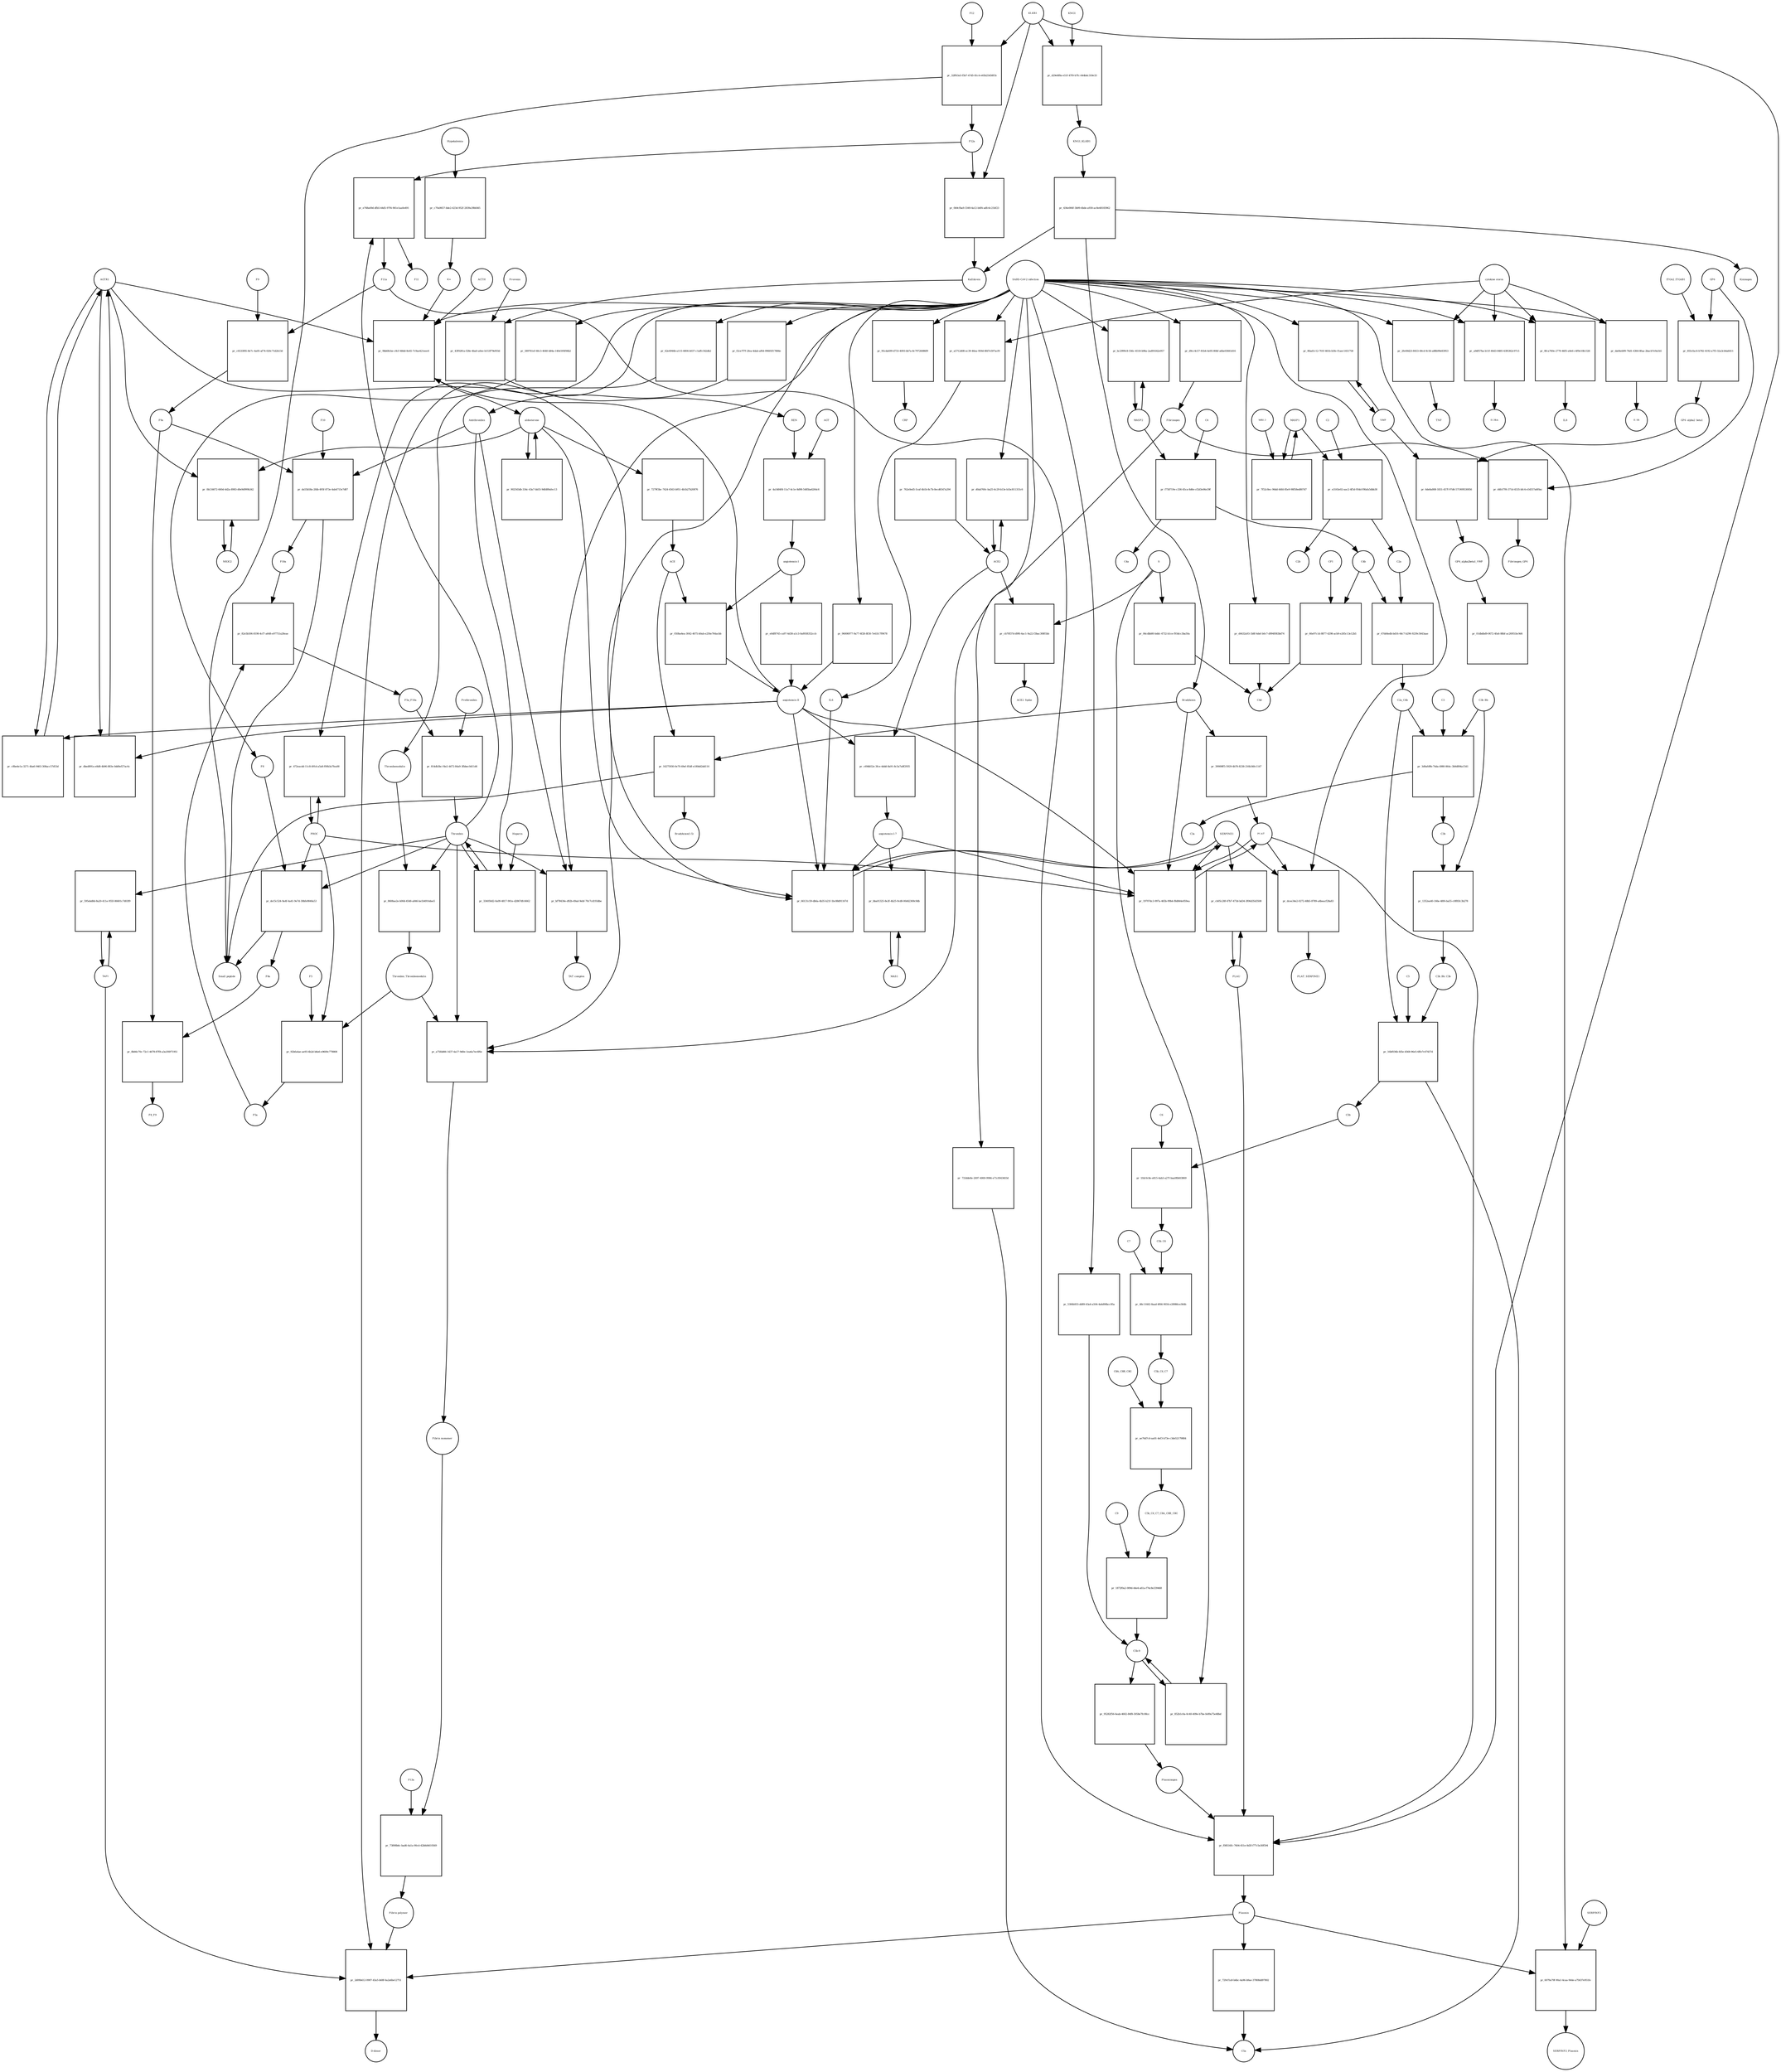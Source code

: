 strict digraph  {
F8 [annotation="urn_miriam_hgnc_3546|urn_miriam_taxonomy_9606", bipartite=0, cls=macromolecule, fontsize=4, label=F8, shape=circle];
"pr_de15c524-9a4f-4a41-9e7d-30bfe9840a53" [annotation="", bipartite=1, cls=process, fontsize=4, label="pr_de15c524-9a4f-4a41-9e7d-30bfe9840a53", shape=square];
"Small peptide" [annotation=urn_miriam_mesh_D010446, bipartite=0, cls=macromolecule, fontsize=4, label="Small peptide", shape=circle];
F8a [annotation="urn_miriam_hgnc.symbol_F8|urn_miriam_mesh_D015944|urn_miriam_taxonomy_9606", bipartite=0, cls=macromolecule, fontsize=4, label=F8a, shape=circle];
Thrombin [annotation="urn_miriam_hgnc_3535|urn_miriam_taxonomy_9606", bipartite=0, cls=macromolecule, fontsize=4, label=Thrombin, shape=circle];
PROC [annotation="urn_miriam_hgnc_9451|urn_miriam_taxonomy_9606", bipartite=0, cls=macromolecule, fontsize=4, label=PROC, shape=circle];
AGTR1 [annotation=urn_miriam_hgnc_336, bipartite=0, cls=macromolecule, fontsize=4, label=AGTR1, shape=circle];
"pr_c8be4e1a-3271-4ba6-9463-308acc57d53d" [annotation="", bipartite=1, cls=process, fontsize=4, label="pr_c8be4e1a-3271-4ba6-9463-308acc57d53d", shape=square];
"angiotensin II" [annotation="urn_miriam_obo.chebi_CHEBI%3A2718|urn_miriam_taxonomy_9606", bipartite=0, cls="simple chemical", fontsize=4, label="angiotensin II", shape=circle];
NR3C2 [annotation="", bipartite=0, cls=macromolecule, fontsize=4, label=NR3C2, shape=circle];
"pr_0b134672-660d-4d2a-8983-d0e9d999b342" [annotation="", bipartite=1, cls=process, fontsize=4, label="pr_0b134672-660d-4d2a-8983-d0e9d999b342", shape=square];
aldosterone [annotation="urn_miriam_obo.chebi_CHEBI%3A27584", bipartite=0, cls="simple chemical", fontsize=4, label=aldosterone, shape=circle];
"pr_902545db-334c-43a7-bb55-9dfd89afec13" [annotation="", bipartite=1, cls=process, fontsize=4, label="pr_902545db-334c-43a7-bb55-9dfd89afec13", shape=square];
SERPINE1 [annotation="", bipartite=0, cls=macromolecule, fontsize=4, label=SERPINE1, shape=circle];
"pr_66131c59-db6a-4b35-b21f-1bc88d91167d" [annotation="", bipartite=1, cls=process, fontsize=4, label="pr_66131c59-db6a-4b35-b21f-1bc88d91167d", shape=square];
"angiotensin I-7" [annotation="urn_miriam_obo.chebi_CHEBI%3A55438|urn_miriam_taxonomy_9606", bipartite=0, cls="simple chemical", fontsize=4, label="angiotensin I-7", shape=circle];
IL6 [annotation="urn_miriam_hgnc_6018|urn_miriam_taxonomy_9606", bipartite=0, cls=macromolecule, fontsize=4, label=IL6, shape=circle];
"pr_9bb68cbe-c8cf-48dd-8e45-7c9ae421eee4" [annotation="", bipartite=1, cls=process, fontsize=4, label="pr_9bb68cbe-c8cf-48dd-8e45-7c9ae421eee4", shape=square];
"SARS-CoV-2 infection" [annotation="urn_miriam_taxonomy_2697049|urn_miriam_mesh_D012327", bipartite=0, cls=phenotype, fontsize=4, label="SARS-CoV-2 infection", shape=circle];
"K+" [annotation="urn_miriam_obo.chebi_CHEBI%3A29103", bipartite=0, cls="simple chemical", fontsize=4, label="K+", shape=circle];
ACTH [annotation=urn_miriam_hgnc_9201, bipartite=0, cls="simple chemical", fontsize=4, label=ACTH, shape=circle];
"pr_96006977-9a77-4f28-8f30-7e41fc7f9678" [annotation="", bipartite=1, cls=process, fontsize=4, label="pr_96006977-9a77-4f28-8f30-7e41fc7f9678", shape=square];
Bradykinin [annotation="urn_miriam_obo.chebi_CHEBI%3A3165|urn_miriam_taxonomy_9606", bipartite=0, cls=macromolecule, fontsize=4, label=Bradykinin, shape=circle];
"pr_16275930-0e70-49ef-85df-e180dd2dd116" [annotation="", bipartite=1, cls=process, fontsize=4, label="pr_16275930-0e70-49ef-85df-e180dd2dd116", shape=square];
"Bradykinin(1-5)" [annotation="urn_miriam_mesh_C079000|urn_miriam_taxonomy_9606", bipartite=0, cls=macromolecule, fontsize=4, label="Bradykinin(1-5)", shape=circle];
ACE [annotation="urn_miriam_hgnc_2707|urn_miriam_taxonomy_9606", bipartite=0, cls=macromolecule, fontsize=4, label=ACE, shape=circle];
"pr_39909ff5-5929-4b78-8238-216b340c1147" [annotation="", bipartite=1, cls=process, fontsize=4, label="pr_39909ff5-5929-4b78-8238-216b340c1147", shape=square];
PLAT [annotation="urn_miriam_hgnc_9051|urn_miriam_taxonomy_9606", bipartite=0, cls=macromolecule, fontsize=4, label=PLAT, shape=circle];
"pr_dbed891a-e8d8-4b96-883e-0dd0ef27ac6c" [annotation="", bipartite=1, cls=process, fontsize=4, label="pr_dbed891a-e8d8-4b96-883e-0dd0ef27ac6c", shape=square];
MAS1 [annotation="", bipartite=0, cls=macromolecule, fontsize=4, label=MAS1, shape=circle];
"pr_bba01325-8e3f-4b25-9cd8-00d42369c9db" [annotation="", bipartite=1, cls=process, fontsize=4, label="pr_bba01325-8e3f-4b25-9cd8-00d42369c9db", shape=square];
Fibrinogen [annotation="urn_miriam_pubmed_19296670|urn_miriam_obo.go_GO%3A0005577|urn_miriam_hgnc_3661|urn_miriam_hgnc_3662|urn_miriam_hgnc_3694|urn_miriam_taxonomy_9606", bipartite=0, cls=complex, fontsize=4, label=Fibrinogen, shape=circle];
"pr_d4fcf7f6-371d-4535-bfc4-e54557a6f0ac" [annotation="", bipartite=1, cls=process, fontsize=4, label="pr_d4fcf7f6-371d-4535-bfc4-e54557a6f0ac", shape=square];
GP6 [annotation="urn_miriam_hgnc_HGNC%3A14388|urn_miriam_taxonomy_9606", bipartite=0, cls=macromolecule, fontsize=4, label=GP6, shape=circle];
Fibrinogen_GP6 [annotation="urn_miriam_pubmed_19296670|urn_miriam_obo.go_GO%3A0005577|urn_miriam_hgnc_HGNC%3A14388|urn_miriam_taxonomy_9606", bipartite=0, cls=complex, fontsize=4, label=Fibrinogen_GP6, shape=circle];
GP6_alpha2_beta1 [annotation="urn_miriam_pubmed_25051961|urn_miriam_taxonomy_10090|urn_miriam_hgnc_14338|urn_miriam_hgnc_6137|urn_miriam_hgnc_6153", bipartite=0, cls=complex, fontsize=4, label=GP6_alpha2_beta1, shape=circle];
"pr_6de8a808-1831-457f-97d6-571909530056" [annotation="", bipartite=1, cls=process, fontsize=4, label="pr_6de8a808-1831-457f-97d6-571909530056", shape=square];
VWF [annotation="urn_miriam_hgnc_12726|urn_miriam_taxonomy_9606", bipartite=0, cls=macromolecule, fontsize=4, label=VWF, shape=circle];
GP6_alpha2beta1_VWF [annotation="urn_miriam_pubmed_25051961|urn_miriam_taxonomy_10090|urn_miriam_hgnc_14338|urn_miriam_hgnc_6137|urn_miriam_hgnc_6153|urn_miriam_hgnc_12726", bipartite=0, cls=complex, fontsize=4, label=GP6_alpha2beta1_VWF, shape=circle];
"pr_855cfac6-b782-4192-a7f3-32a3cb4a6411" [annotation="", bipartite=1, cls=process, fontsize=4, label="pr_855cfac6-b782-4192-a7f3-32a3cb4a6411", shape=square];
ITGA2_ITGAB1 [annotation="urn_miriam_intact_EBI-16428357|urn_miriam_hgnc_6137|urn_miriam_hgnc_6153|urn_miriam_taxonomy_9606", bipartite=0, cls=complex, fontsize=4, label=ITGA2_ITGAB1, shape=circle];
"pr_01dbdbd9-0672-4fa6-88bf-ac26951bc9d4" [annotation="", bipartite=1, cls="omitted process", fontsize=4, label="pr_01dbdbd9-0672-4fa6-88bf-ac26951bc9d4", shape=square];
"Fibrin polymer" [annotation="urn_miriam_mesh_C465961|urn_miriam_taxonomy_9606", bipartite=0, cls=macromolecule, fontsize=4, label="Fibrin polymer", shape=circle];
"pr_2d09b412-0907-43a5-b68f-6a2a6be12751" [annotation="", bipartite=1, cls=process, fontsize=4, label="pr_2d09b412-0907-43a5-b68f-6a2a6be12751", shape=square];
"D-dimer" [annotation="urn_miriam_pubmed_19008457|urn_miriam_mesh_C036309|urn_miriam_taxonomy_9606", bipartite=0, cls=macromolecule, fontsize=4, label="D-dimer", shape=circle];
Plasmin [annotation="urn_miriam_hgnc.symbol_PLG|urn_miriam_mesh_D005341|urn_miriam_brenda_3.4.21.7|urn_miriam_taxonomy_9606", bipartite=0, cls=macromolecule, fontsize=4, label=Plasmin, shape=circle];
TAFI [annotation="urn_miriam_hgnc_1546|urn_miriam_taxonomy_9606", bipartite=0, cls=macromolecule, fontsize=4, label=TAFI, shape=circle];
"Fibrin monomer" [annotation="urn_miriam_mesh_C011468|urn_miriam_taxonomy_9606", bipartite=0, cls=macromolecule, fontsize=4, label="Fibrin monomer", shape=circle];
"pr_73898b6c-bad6-4a1a-90cd-42b8d4410569" [annotation="", bipartite=1, cls=process, fontsize=4, label="pr_73898b6c-bad6-4a1a-90cd-42b8d4410569", shape=square];
F13a [annotation="urn_miriam_hgnc.symbol_F13|urn_miriam_mesh_D026122|urn_miriam_brenda_2.3.2.13|urn_miriam_taxonomy_9606", bipartite=0, cls=macromolecule, fontsize=4, label=F13a, shape=circle];
"pr_2fe49d23-8453-49cd-9c56-a88b99e83953" [annotation="", bipartite=1, cls=process, fontsize=4, label="pr_2fe49d23-8453-49cd-9c56-a88b99e83953", shape=square];
TNF [annotation="urn_miriam_hgnc_11892|urn_miriam_taxonomy_9606", bipartite=0, cls=macromolecule, fontsize=4, label=TNF, shape=circle];
"cytokine storm" [annotation="urn_miriam_pubmed_2504360|urn_miriam_taxonomy_9606", bipartite=0, cls=phenotype, fontsize=4, label="cytokine storm", shape=circle];
"pr_729cf1a9-b4bc-4a96-b9ae-37808dd97802" [annotation="", bipartite=1, cls=process, fontsize=4, label="pr_729cf1a9-b4bc-4a96-b9ae-37808dd97802", shape=square];
C5a [annotation="urn_miriam_hgnc.symbol_C5|urn_miriam_mesh_D015936|urn_miriam_taxonomy_9606", bipartite=0, cls=macromolecule, fontsize=4, label=C5a, shape=circle];
"pr_95282f56-6eab-4602-84f8-3058e7fc08cc" [annotation="", bipartite=1, cls=process, fontsize=4, label="pr_95282f56-6eab-4602-84f8-3058e7fc08cc", shape=square];
Plasminogen [annotation="urn_miriam_hgnc_9071|urn_miriam_taxonomy_9606", bipartite=0, cls=macromolecule, fontsize=4, label=Plasminogen, shape=circle];
"C5b-9" [annotation="urn_miriam_obo.go_GO%3A0005579|urn_miriam_mesh_D015938|urn_miriam_mesh_D050776|urn_miriam_hgnc_1339|urn_miriam_hgnc_1346|urn_miriam_hgnc_1352|urn_miriam_hgnc_1353|urn_miriam_hgnc_1354|urn_miriam_hgnc_1358|urn_miriam_taxonomy_9606", bipartite=0, cls=complex, fontsize=4, label="C5b-9", shape=circle];
C2 [annotation="urn_miriam_hgnc_1248|urn_miriam_taxonomy_9606", bipartite=0, cls=macromolecule, fontsize=4, label=C2, shape=circle];
"pr_e3165e02-aac2-4f5d-954d-f9fafa5dbb38" [annotation="", bipartite=1, cls=process, fontsize=4, label="pr_e3165e02-aac2-4f5d-954d-f9fafa5dbb38", shape=square];
C2a [annotation="urn_miriam_hgnc.symbol_C2|urn_miriam_mesh_D050678|urn_miriam_taxonomy_9606", bipartite=0, cls=macromolecule, fontsize=4, label=C2a, shape=circle];
C2b [annotation="urn_miriam_hgnc.symbol_C2|urn_miriam_mesh_D050679|urn_miriam_taxonomy_9606", bipartite=0, cls=macromolecule, fontsize=4, label=C2b, shape=circle];
MASP1 [annotation="urn_miriam_hgnc_6901|urn_miriam_taxonomy_9606", bipartite=0, cls=macromolecule, fontsize=4, label=MASP1, shape=circle];
"pr_a9df57ba-b11f-40d3-8485-43f4362c97c5" [annotation="", bipartite=1, cls=process, fontsize=4, label="pr_a9df57ba-b11f-40d3-8485-43f4362c97c5", shape=square];
IL2RA [annotation="urn_miriam_hgnc_6008|urn_miriam_taxonomy_9606", bipartite=0, cls=macromolecule, fontsize=4, label=IL2RA, shape=circle];
"pr_8fca760e-2770-46f5-a9e6-c4f9e10b1326" [annotation="", bipartite=1, cls=process, fontsize=4, label="pr_8fca760e-2770-46f5-a9e6-c4f9e10b1326", shape=square];
IL8 [annotation="urn_miriam_hgnc_6025|urn_miriam_taxonomy_9606", bipartite=0, cls=macromolecule, fontsize=4, label=IL8, shape=circle];
"pr_733dde8e-2697-4069-9984-e71cf643403d" [annotation="", bipartite=1, cls=process, fontsize=4, label="pr_733dde8e-2697-4069-9984-e71cf643403d", shape=square];
"pr_a5712d08-ec39-46ea-959d-8fd7e597acf0" [annotation="", bipartite=1, cls=process, fontsize=4, label="pr_a5712d08-ec39-46ea-959d-8fd7e597acf0", shape=square];
"pr_da64eb99-76d1-4364-8faa-2bacb7e9a1b5" [annotation="", bipartite=1, cls=process, fontsize=4, label="pr_da64eb99-76d1-4364-8faa-2bacb7e9a1b5", shape=square];
IL1B [annotation="urn_miriam_hgnc_5992|urn_miriam_taxonomy_9606", bipartite=0, cls=macromolecule, fontsize=4, label=IL1B, shape=circle];
Prorenin [annotation="urn_miriam_hgnc_9958|urn_miriam_taxonomy_9606", bipartite=0, cls=macromolecule, fontsize=4, label=Prorenin, shape=circle];
"pr_43f9281a-f28e-4ba0-a0ee-b153f79ef03d" [annotation="", bipartite=1, cls=process, fontsize=4, label="pr_43f9281a-f28e-4ba0-a0ee-b153f79ef03d", shape=square];
REN [annotation="urn_miriam_hgnc.symbol_REN|urn_miriam_taxonomy_9606", bipartite=0, cls=macromolecule, fontsize=4, label=REN, shape=circle];
Kallikrein [annotation="urn_miriam_hgnc.symbol_KLKB1|urn_miriam_mesh_D020842|urn_miriam_brenda_3.4.21.34|urn_miriam_taxonomy_9606", bipartite=0, cls=macromolecule, fontsize=4, label=Kallikrein, shape=circle];
KLKB1 [annotation="urn_miriam_hgnc_6371|urn_miriam_taxonomy_9606", bipartite=0, cls=macromolecule, fontsize=4, label=KLKB1, shape=circle];
"pr_0b9cfba9-3349-4a12-b4f4-adfc6c21bf23" [annotation="", bipartite=1, cls=process, fontsize=4, label="pr_0b9cfba9-3349-4a12-b4f4-adfc6c21bf23", shape=square];
F12a [annotation="urn_miriam_hgnc.symbol_F12|urn_miriam_mesh_D015956|urn_miriam_brenda_3.4.21.38|urn_miriam_taxonomy_9606", bipartite=0, cls=macromolecule, fontsize=4, label=F12a, shape=circle];
"pr_62e4944b-a115-4004-b037-c1affc542db2" [annotation="", bipartite=1, cls=process, fontsize=4, label="pr_62e4944b-a115-4004-b037-c1affc542db2", shape=square];
Thrombomodulin [annotation="urn_miriam_hgnc_11784|urn_miriam_taxonomy_9606", bipartite=0, cls=macromolecule, fontsize=4, label=Thrombomodulin, shape=circle];
"pr_6079a79f-90a1-4caa-944e-a75637e951fe" [annotation="", bipartite=1, cls=process, fontsize=4, label="pr_6079a79f-90a1-4caa-944e-a75637e951fe", shape=square];
SERPINF2 [annotation="urn_miriam_hgnc_9075|urn_miriam_taxonomy_9606", bipartite=0, cls=macromolecule, fontsize=4, label=SERPINF2, shape=circle];
SERPINF2_Plasmin [annotation="urn_miriam_pubmed_2437112|urn_miriam_biogrid_314240|urn_miriam_hgnc_9075|urn_miriam_mesh_D005341|urn_miriam_taxonomy_9606", bipartite=0, cls=complex, fontsize=4, label=SERPINF2_Plasmin, shape=circle];
"pr_d4432a93-1b8f-4def-b0c7-d994f083bd74" [annotation="", bipartite=1, cls=process, fontsize=4, label="pr_d4432a93-1b8f-4def-b0c7-d994f083bd74", shape=square];
C4d [annotation="urn_miriam_hgnc.symbol_C4b|urn_miriam_mesh_C032261|urn_miriam_taxonomy_9606", bipartite=0, cls=macromolecule, fontsize=4, label=C4d, shape=circle];
"pr_5306b933-dd89-43a4-a504-4a6d90bcc95a" [annotation="", bipartite=1, cls=process, fontsize=4, label="pr_5306b933-dd89-43a4-a504-4a6d90bcc95a", shape=square];
"pr_472eacdd-11c8-491d-a5a8-f00b3a7fea00" [annotation="", bipartite=1, cls=process, fontsize=4, label="pr_472eacdd-11c8-491d-a5a8-f00b3a7fea00", shape=square];
"pr_86ad1c12-701f-461b-b5fe-f1aec1451758" [annotation="", bipartite=1, cls=process, fontsize=4, label="pr_86ad1c12-701f-461b-b5fe-f1aec1451758", shape=square];
"pr_95cda699-d733-4093-bb7a-8c79726086f9" [annotation="", bipartite=1, cls=process, fontsize=4, label="pr_95cda699-d733-4093-bb7a-8c79726086f9", shape=square];
CRP [annotation="urn_miriam_hgnc_2367|urn_miriam_taxonomy_9606", bipartite=0, cls=macromolecule, fontsize=4, label=CRP, shape=circle];
"pr_852b1c0a-0c40-409e-b7be-fe89a75e48bd" [annotation="", bipartite=1, cls=process, fontsize=4, label="pr_852b1c0a-0c40-409e-b7be-fe89a75e48bd", shape=square];
S [annotation="urn_miriam_uniprot_P0DTC2|urn_miriam_uniprot_P59594|urn_miriam_taxonomy_2697049", bipartite=0, cls=macromolecule, fontsize=4, label=S, shape=circle];
"pr_84cdbb80-bddc-4732-b1ce-f93dcc3ba50a" [annotation="", bipartite=1, cls=process, fontsize=4, label="pr_84cdbb80-bddc-4732-b1ce-f93dcc3ba50a", shape=square];
"pr_c69db52e-3fce-4ddd-8a91-8c5a7a8f2935" [annotation="", bipartite=1, cls=process, fontsize=4, label="pr_c69db52e-3fce-4ddd-8a91-8c5a7a8f2935", shape=square];
ACE2 [annotation="urn_miriam_hgnc_13557|urn_miriam_taxonomy_9606", bipartite=0, cls=macromolecule, fontsize=4, label=ACE2, shape=circle];
"pr_762e0ed5-5caf-4b1b-8c7b-8ecd6547a294" [annotation="", bipartite=1, cls=process, fontsize=4, label="pr_762e0ed5-5caf-4b1b-8c7b-8ecd6547a294", shape=square];
"pr_cb70f37d-d9f6-4ac1-9a22-f3bac308f1bb" [annotation="", bipartite=1, cls=process, fontsize=4, label="pr_cb70f37d-d9f6-4ac1-9a22-f3bac308f1bb", shape=square];
ACE2_Spike [annotation="urn_miriam_pdb_6CS2|urn_miriam_hgnc_13557|urn_miriam_uniprot_P0DTC2|urn_miriam_taxonomy_9606|urn_miriam_taxonomy_2697049", bipartite=0, cls=complex, fontsize=4, label=ACE2_Spike, shape=circle];
"pr_d0ab760c-ba25-4c29-b13e-b1bc811315c6" [annotation="", bipartite=1, cls=process, fontsize=4, label="pr_d0ab760c-ba25-4c29-b13e-b1bc811315c6", shape=square];
"pr_f2ce7f7f-2fea-4dab-af64-99605f17884e" [annotation="", bipartite=1, cls=process, fontsize=4, label="pr_f2ce7f7f-2fea-4dab-af64-99605f17884e", shape=square];
Antithrombin [annotation="urn_miriam_hgnc_775|urn_miriam_taxonomy_9606", bipartite=0, cls=macromolecule, fontsize=4, label=Antithrombin, shape=circle];
"pr_589761ef-60c3-4640-b84a-140e595f06b2" [annotation="", bipartite=1, cls=process, fontsize=4, label="pr_589761ef-60c3-4640-b84a-140e595f06b2", shape=square];
C4b [annotation="urn_miriam_hgnc_1324|urn_miriam_taxonomy_9606", bipartite=0, cls=macromolecule, fontsize=4, label=C4b, shape=circle];
"pr_66e97c1d-8877-4298-acb9-e265c13e12b5" [annotation="", bipartite=1, cls=process, fontsize=4, label="pr_66e97c1d-8877-4298-acb9-e265c13e12b5", shape=square];
CFI [annotation="urn_miriam_hgnc_2771|urn_miriam_taxonomy_9606", bipartite=0, cls=macromolecule, fontsize=4, label=CFI, shape=circle];
C3b [annotation="urn_miriam_hgnc.symbol_C3|urn_miriam_mesh_D003179|urn_miriam_taxonomy_9606", bipartite=0, cls=macromolecule, fontsize=4, label=C3b, shape=circle];
"pr_1352ea40-166e-48f4-ba55-c0f85fc3b278" [annotation="", bipartite=1, cls=process, fontsize=4, label="pr_1352ea40-166e-48f4-ba55-c0f85fc3b278", shape=square];
C3b_Bb [annotation="urn_miriam_pubmed_12440962|urn_miriam_brenda_3.4.21.47|urn_miriam_mesh_D051561|urn_miriam_mesh_D003179|urn_miriam_hgnc_1037|urn_miriam_taxonomy_9606", bipartite=0, cls=complex, fontsize=4, label=C3b_Bb, shape=circle];
C3b_Bb_C3b [annotation="urn_miriam_pubmed_12440962|urn_miriam_brenda_34.4.21.47|urn_miriam_mesh_D051566|urn_miriam_mesh_D003179|urn_miriam_hgnc_1037|urn_miriam_taxonomy_9606", bipartite=0, cls=complex, fontsize=4, label=C3b_Bb_C3b, shape=circle];
"pr_67dd4edb-bd16-44c7-b296-9239c5643aae" [annotation="", bipartite=1, cls=process, fontsize=4, label="pr_67dd4edb-bd16-44c7-b296-9239c5643aae", shape=square];
C2a_C4b [annotation="urn_miriam_mesh_D051574|urn_miriam_brenda_3.4.21.43|urn_miriam_mesh_D050678|urn_miriam_hgnc_1324|urn_miriam_taxonomy_9606", bipartite=0, cls=complex, fontsize=4, label=C2a_C4b, shape=circle];
C4 [annotation="urn_miriam_mesh_D00318|urn_miriam_taxonomy_9606", bipartite=0, cls=macromolecule, fontsize=4, label=C4, shape=circle];
"pr_f758719e-c336-45ca-8d6e-cf2d3e06e39f" [annotation="", bipartite=1, cls=process, fontsize=4, label="pr_f758719e-c336-45ca-8d6e-cf2d3e06e39f", shape=square];
C4a [annotation="urn_miriam_hgnc_1323|urn_miriam_taxonomy_9606", bipartite=0, cls=macromolecule, fontsize=4, label=C4a, shape=circle];
MASP2 [annotation="urn_miriam_hgnc_6902|urn_miriam_taxonomy_9606", bipartite=0, cls=macromolecule, fontsize=4, label=MASP2, shape=circle];
"pr_7f52c8ec-96dd-44fd-85e9-98f58ed807d7" [annotation="", bipartite=1, cls=process, fontsize=4, label="pr_7f52c8ec-96dd-44fd-85e9-98f58ed807d7", shape=square];
MBL2 [annotation="urn_miriam_hgnc_6902|urn_miriam_taxonomy_9606", bipartite=0, cls=macromolecule, fontsize=4, label=MBL2, shape=circle];
"pr_bc2999c8-556c-4518-b96a-2ad91642e957" [annotation="", bipartite=1, cls=process, fontsize=4, label="pr_bc2999c8-556c-4518-b96a-2ad91642e957", shape=square];
PLAU [annotation="urn_miriam_hgnc_9052|urn_miriam_taxonomy_9606", bipartite=0, cls=macromolecule, fontsize=4, label=PLAU, shape=circle];
"pr_cb05c28f-47b7-473d-bd34-3f06d35d3508" [annotation="", bipartite=1, cls=process, fontsize=4, label="pr_cb05c28f-47b7-473d-bd34-3f06d35d3508", shape=square];
C5b_C6_C7_C8A_C8B_C8G [annotation="urn_miriam_pubmed_28630159|urn_miriam_mesh_C042295|urn_miriam_mesh_D050776|urn_miriam_hgnc_1339|urn_miriam_hgnc_1352|urn_miriam_hgnc_1353|urn_miriam_hgnc_1354|urn_miriam_taxonomy_9606", bipartite=0, cls=complex, fontsize=4, label=C5b_C6_C7_C8A_C8B_C8G, shape=circle];
"pr_1872f0a2-009d-44e4-a61a-f74c8e339468" [annotation="", bipartite=1, cls=process, fontsize=4, label="pr_1872f0a2-009d-44e4-a61a-f74c8e339468", shape=square];
C9 [annotation="urn_miriam_hgnc_1358|urn_miriam_taxonomy_9606", bipartite=0, cls=macromolecule, fontsize=4, label=C9, shape=circle];
C5b_C6_C7 [annotation="urn_miriam_pubmed_28630159|urn_miriam_mesh_C037453|urn_miriam_mesh_D050776|urn_miriam_hgnc_1339|urn_miriam_hgnc_1346|urn_miriam_taxonomy_9606", bipartite=0, cls=complex, fontsize=4, label=C5b_C6_C7, shape=circle];
"pr_ae76d7c4-aa01-4ef3-b73e-c3de52179884" [annotation="", bipartite=1, cls=process, fontsize=4, label="pr_ae76d7c4-aa01-4ef3-b73e-c3de52179884", shape=square];
C8A_C8B_C8G [annotation="urn_miriam_mesh_D003185|urn_miriam_hgnc_1353|urn_miriam_hgnc_1352|urn_miriam_hgnc_1354|urn_miriam_taxonomy_9606", bipartite=0, cls=complex, fontsize=4, label=C8A_C8B_C8G, shape=circle];
C5b_C6 [annotation="urn_miriam_mesh_C050974|urn_miriam_mesh_D050776|urn_miriam_hgnc_1339|urn_miriam_taxonomy_9606", bipartite=0, cls=complex, fontsize=4, label=C5b_C6, shape=circle];
"pr_48c11662-8aad-4f66-9034-e28986ce364b" [annotation="", bipartite=1, cls=process, fontsize=4, label="pr_48c11662-8aad-4f66-9034-e28986ce364b", shape=square];
C7 [annotation="urn_miriam_hgnc_HGNC%3A1346|urn_miriam_taxonomy_9606", bipartite=0, cls=macromolecule, fontsize=4, label=C7, shape=circle];
C5b [annotation="urn_miriam_hgnc.symbol_C5|urn_miriam_mesh_D050776|urn_miriam_taxonomy_9606", bipartite=0, cls=macromolecule, fontsize=4, label=C5b, shape=circle];
"pr_1fdc0c8e-e815-4ab3-a27f-baa0fb603869" [annotation="", bipartite=1, cls=process, fontsize=4, label="pr_1fdc0c8e-e815-4ab3-a27f-baa0fb603869", shape=square];
C6 [annotation="urn_miriam_hgnc_1339|urn_miriam_taxonomy_9606", bipartite=0, cls=macromolecule, fontsize=4, label=C6, shape=circle];
C5 [annotation="urn_miriam_hgnc_1331|urn_miriam_taxonomy_9606", bipartite=0, cls=macromolecule, fontsize=4, label=C5, shape=circle];
"pr_16bf036b-fd5e-4568-96e5-6ffe7c67457d" [annotation="", bipartite=1, cls=process, fontsize=4, label="pr_16bf036b-fd5e-4568-96e5-6ffe7c67457d", shape=square];
C3 [annotation="urn_miriam_hgnc_1318|urn_miriam_taxonomy_9606", bipartite=0, cls=macromolecule, fontsize=4, label=C3, shape=circle];
"pr_3d0afd9b-74da-4980-864c-3b9d894a1541" [annotation="", bipartite=1, cls=process, fontsize=4, label="pr_3d0afd9b-74da-4980-864c-3b9d894a1541", shape=square];
C3a [annotation="urn_miriam_hgnc.symbol_C3|urn_miriam_mesh_D015926|urn_miriam_taxonomy_9606", bipartite=0, cls=macromolecule, fontsize=4, label=C3a, shape=circle];
"pr_8608ae2e-b00d-4548-a846-be1b4914dee5" [annotation="", bipartite=1, cls=process, fontsize=4, label="pr_8608ae2e-b00d-4548-a846-be1b4914dee5", shape=square];
Thrombin_Thrombomodulin [annotation="urn_miriam_pubmed_6282863|urn_miriam_taxonomy_9986|urn_miriam_biogrid_283352|urn_miriam_mesh_D013917|urn_miriam_hgnc_11784", bipartite=0, cls=complex, fontsize=4, label=Thrombin_Thrombomodulin, shape=circle];
"pr_a75fdd66-1437-4a17-9d0e-1ea6a7ec6f6e" [annotation="", bipartite=1, cls=process, fontsize=4, label="pr_a75fdd66-1437-4a17-9d0e-1ea6a7ec6f6e", shape=square];
KNG1_KLKB1 [annotation="urn_miriam_pubmed_17598838|urn_miriam_intact_EBI-10087151|urn_miriam_hgnc_6371|urn_miriam_hgnc_6383|urn_miriam_taxonomy_9606", bipartite=0, cls=complex, fontsize=4, label=KNG1_KLKB1, shape=circle];
"pr_436e006f-3b99-4bde-a930-ac8e48183962" [annotation="", bipartite=1, cls=process, fontsize=4, label="pr_436e006f-3b99-4bde-a930-ac8e48183962", shape=square];
Kininogen [annotation="urn_miriam_hgnc.symbol_KNG1|urn_miriam_mesh_D019679|urn_miriam_taxonomy_9606", bipartite=0, cls=macromolecule, fontsize=4, label=Kininogen, shape=circle];
"pr_d9cc4c57-81b4-4e95-80bf-a6be03661d16" [annotation="", bipartite=1, cls=process, fontsize=4, label="pr_d9cc4c57-81b4-4e95-80bf-a6be03661d16", shape=square];
"angiotensin I" [annotation="urn_miriam_obo.chebi_CHEBI%3A2718|urn_miriam_taxonomy_9606", bipartite=0, cls="simple chemical", fontsize=4, label="angiotensin I", shape=circle];
"pr_e0df8745-ca97-4d38-a1c3-0a8938352ccb" [annotation="", bipartite=1, cls=process, fontsize=4, label="pr_e0df8745-ca97-4d38-a1c3-0a8938352ccb", shape=square];
"pr_dcee34e2-0272-48b5-8789-a4beacf28a83" [annotation="", bipartite=1, cls=process, fontsize=4, label="pr_dcee34e2-0272-48b5-8789-a4beacf28a83", shape=square];
PLAT_SERPINE1 [annotation="urn_miriam_pubmed_22449964|urn_miriam_intact_EBI-7800882|urn_miriam_hgnc_9051|urn_miriam_hgnc_8593|urn_miriam_taxonomy_9606", bipartite=0, cls=complex, fontsize=4, label=PLAT_SERPINE1, shape=circle];
"pr_595ebd8d-8a20-411e-955f-86601c7d03f9" [annotation="", bipartite=1, cls=process, fontsize=4, label="pr_595ebd8d-8a20-411e-955f-86601c7d03f9", shape=square];
"pr_19707dc3-997a-465b-99b4-f8d844e059ea" [annotation="", bipartite=1, cls=process, fontsize=4, label="pr_19707dc3-997a-465b-99b4-f8d844e059ea", shape=square];
"pr_bf78430e-d92b-49ad-9ebf-70c7cd193dbe" [annotation="", bipartite=1, cls=process, fontsize=4, label="pr_bf78430e-d92b-49ad-9ebf-70c7cd193dbe", shape=square];
"TAT complex" [annotation="urn_miriam_pubmed_22930518|urn_miriam_mesh_C046193|urn_miriam_mesh_D013917|urn_miriam_hgnc_775|urn_miriam_taxonomy_9606", bipartite=0, cls=complex, fontsize=4, label="TAT complex", shape=circle];
"pr_f08516fc-7604-451e-8d3f-f77c5e30f594" [annotation="", bipartite=1, cls=process, fontsize=4, label="pr_f08516fc-7604-451e-8d3f-f77c5e30f594", shape=square];
F11a [annotation="urn_miriam_hgnc.symbol_F11|urn_miriam_mesh_D015945|urn_miriam_brenda_3.4.21.27|urn_miriam_taxonomy_9606", bipartite=0, cls=macromolecule, fontsize=4, label=F11a, shape=circle];
"pr_334050d2-0a09-4817-901e-d2867dfc6662" [annotation="", bipartite=1, cls=process, fontsize=4, label="pr_334050d2-0a09-4817-901e-d2867dfc6662", shape=square];
Heparin [annotation="urn_miriam_pubmed_708377|urn_miriam_obo.chebi_CHEBI%3A28304|urn_miriam_taxonomy_9606", bipartite=0, cls="simple chemical", fontsize=4, label=Heparin, shape=circle];
Prothrombin [annotation="urn_miriam_hgnc_3535|urn_miriam_taxonomy_9606", bipartite=0, cls=macromolecule, fontsize=4, label=Prothrombin, shape=circle];
"pr_814db3bc-f4e2-4472-84a9-3fbbec0d11d6" [annotation="", bipartite=1, cls=process, fontsize=4, label="pr_814db3bc-f4e2-4472-84a9-3fbbec0d11d6", shape=square];
F5a_F10a [annotation="urn_miriam_pubmed_2303476|urn_miriam_mesh_C022475|urn_miriam_mesh_D15943|urn_miriam_mesh_D015951|urn_miriam_taxonomy_9606", bipartite=0, cls=complex, fontsize=4, label=F5a_F10a, shape=circle];
F10a [annotation="urn_miriam_hgnc.symbol_F10|urn_miriam_mesh_D015951|urn_miriam_brenda_3.4.21.6|urn_miriam_taxonomy_9606", bipartite=0, cls=macromolecule, fontsize=4, label=F10a, shape=circle];
"pr_82e5b506-8198-4cf7-a648-e97751a28eae" [annotation="", bipartite=1, cls=process, fontsize=4, label="pr_82e5b506-8198-4cf7-a648-e97751a28eae", shape=square];
F5a [annotation="urn_miriam_hgnc.symbol_F5|urn_miriam_mesh_D015943|urn_miriam_taxonomy_9606", bipartite=0, cls=macromolecule, fontsize=4, label=F5a, shape=circle];
F5 [annotation="urn_miriam_hgnc_3541|urn_miriam_taxonomy_9606", bipartite=0, cls=macromolecule, fontsize=4, label=F5, shape=circle];
"pr_92bfa4ae-ae93-4b2d-b8a6-e9600c778808" [annotation="", bipartite=1, cls=process, fontsize=4, label="pr_92bfa4ae-ae93-4b2d-b8a6-e9600c778808", shape=square];
F9a [annotation="urn_miriam_hgnc.symbol_F9|urn_miriam_mesh_D015949|urn_miriam_taxonomy_9606", bipartite=0, cls=macromolecule, fontsize=4, label=F9a, shape=circle];
"pr_8b66c70c-72c1-4678-87f8-a3a1f6971951" [annotation="", bipartite=1, cls=process, fontsize=4, label="pr_8b66c70c-72c1-4678-87f8-a3a1f6971951", shape=square];
F8_F9 [annotation="urn_miriam_pubmed_22471307|urn_miriam_hgnc_3546|urn_miriam_hgnc_35531|urn_miriam_intact_EBI-11621595|urn_miriam_taxonomy_9606", bipartite=0, cls=complex, fontsize=4, label=F8_F9, shape=circle];
F9 [annotation="urn_miriam_hgnc_35531|urn_miriam_taxonomy_9606", bipartite=0, cls=macromolecule, fontsize=4, label=F9, shape=circle];
"pr_c6533f85-8e7c-4a05-af74-020c71d2b13d" [annotation="", bipartite=1, cls=process, fontsize=4, label="pr_c6533f85-8e7c-4a05-af74-020c71d2b13d", shape=square];
"pr_d29e8f8a-e51f-47f0-b7fc-644bdc318e33" [annotation="", bipartite=1, cls=process, fontsize=4, label="pr_d29e8f8a-e51f-47f0-b7fc-644bdc318e33", shape=square];
KNG1 [annotation="urn_miriam_hgnc.symbol_6383|urn_miriam_taxonomy_9606", bipartite=0, cls=macromolecule, fontsize=4, label=KNG1, shape=circle];
"pr_e768a69d-dfb5-44d5-97f4-961e1aa0e491" [annotation="", bipartite=1, cls=process, fontsize=4, label="pr_e768a69d-dfb5-44d5-97f4-961e1aa0e491", shape=square];
F11 [annotation="urn_miriam_hgnc_3529|urn_miriam_taxonomy_9606", bipartite=0, cls=macromolecule, fontsize=4, label=F11, shape=circle];
F12 [annotation="urn_miriam_hgnc_3530|urn_miriam_taxonomy_9606", bipartite=0, cls=macromolecule, fontsize=4, label=F12, shape=circle];
"pr_32ff63a5-f5b7-47d5-81c4-e65b25458f1b" [annotation="", bipartite=1, cls=process, fontsize=4, label="pr_32ff63a5-f5b7-47d5-81c4-e65b25458f1b", shape=square];
"pr_050ba4ea-3042-4675-b0ab-e256e764acbb" [annotation="", bipartite=1, cls=process, fontsize=4, label="pr_050ba4ea-3042-4675-b0ab-e256e764acbb", shape=square];
F10 [annotation="urn_miriam_hgnc_3528|urn_miriam_taxonomy_9606", bipartite=0, cls=macromolecule, fontsize=4, label=F10, shape=circle];
"pr_da55b58a-2fdb-495f-873e-4ab4715e7d87" [annotation="", bipartite=1, cls=process, fontsize=4, label="pr_da55b58a-2fdb-495f-873e-4ab4715e7d87", shape=square];
AGT [annotation="urn_miriam_hgnc_333|urn_miriam_taxonomy_9606", bipartite=0, cls=macromolecule, fontsize=4, label=AGT, shape=circle];
"pr_4a5484f4-11a7-4c1e-8d98-5485ba6264c6" [annotation="", bipartite=1, cls=process, fontsize=4, label="pr_4a5484f4-11a7-4c1e-8d98-5485ba6264c6", shape=square];
"pr_7279f3bc-7424-4563-b951-4b1b27b20876" [annotation="", bipartite=1, cls=process, fontsize=4, label="pr_7279f3bc-7424-4563-b951-4b1b27b20876", shape=square];
"pr_c70a9657-bde2-423d-952f-2839a39bfd45" [annotation="", bipartite=1, cls=process, fontsize=4, label="pr_c70a9657-bde2-423d-952f-2839a39bfd45", shape=square];
Hypokalemia [annotation="urn_miriam_mesh_D007008|urn_miriam_taxonomy_9606", bipartite=0, cls=phenotype, fontsize=4, label=Hypokalemia, shape=circle];
F8 -> "pr_de15c524-9a4f-4a41-9e7d-30bfe9840a53"  [annotation="", interaction_type=consumption];
"pr_de15c524-9a4f-4a41-9e7d-30bfe9840a53" -> "Small peptide"  [annotation="", interaction_type=production];
"pr_de15c524-9a4f-4a41-9e7d-30bfe9840a53" -> F8a  [annotation="", interaction_type=production];
F8a -> "pr_8b66c70c-72c1-4678-87f8-a3a1f6971951"  [annotation="", interaction_type=consumption];
Thrombin -> "pr_de15c524-9a4f-4a41-9e7d-30bfe9840a53"  [annotation="urn_miriam_pubmed_15746105|urn_miriam_taxonomy_9606", interaction_type=catalysis];
Thrombin -> "pr_8608ae2e-b00d-4548-a846-be1b4914dee5"  [annotation="", interaction_type=consumption];
Thrombin -> "pr_a75fdd66-1437-4a17-9d0e-1ea6a7ec6f6e"  [annotation="urn_miriam_pubmed_6282863|urn_miriam_pubmed_28228446|urn_miriam_pubmed_2117226|urn_miriam_taxonomy_9606", interaction_type=catalysis];
Thrombin -> "pr_595ebd8d-8a20-411e-955f-86601c7d03f9"  [annotation="urn_miriam_pubmed_23809134|urn_miriam_taxonomy_9823", interaction_type=catalysis];
Thrombin -> "pr_bf78430e-d92b-49ad-9ebf-70c7cd193dbe"  [annotation="", interaction_type=consumption];
Thrombin -> "pr_334050d2-0a09-4817-901e-d2867dfc6662"  [annotation="", interaction_type=consumption];
Thrombin -> "pr_e768a69d-dfb5-44d5-97f4-961e1aa0e491"  [annotation="urn_miriam_pubmed_21304106|urn_miriam_pubmed_8631976|urn_miriam_taxonomy_9606", interaction_type=catalysis];
PROC -> "pr_de15c524-9a4f-4a41-9e7d-30bfe9840a53"  [annotation="urn_miriam_pubmed_15746105|urn_miriam_taxonomy_9606", interaction_type=inhibition];
PROC -> "pr_472eacdd-11c8-491d-a5a8-f00b3a7fea00"  [annotation="", interaction_type=consumption];
PROC -> "pr_19707dc3-997a-465b-99b4-f8d844e059ea"  [annotation="urn_miriam_pubmed_10373228|urn_miriam_pubmed_3124286|urn_miriam_taxonomy_9606|urn_miriam_pubmed_12091055|urn_miriam_pubmed_3096399", interaction_type=inhibition];
PROC -> "pr_92bfa4ae-ae93-4b2d-b8a6-e9600c778808"  [annotation="urn_miriam_pubmed_6282863|urn_miriam_pubmed_6572921|urn_miriam_pubmed_2322551|urn_miriam_taxonomy_9606", interaction_type=inhibition];
AGTR1 -> "pr_c8be4e1a-3271-4ba6-9463-308acc57d53d"  [annotation="", interaction_type=consumption];
AGTR1 -> "pr_0b134672-660d-4d2a-8983-d0e9d999b342"  [annotation="urn_miriam_pubmed_21349712|urn_miriam_taxonomy_10116|urn_miriam_pubmed_7045029|urn_miriam_taxonomy_10090", interaction_type=catalysis];
AGTR1 -> "pr_66131c59-db6a-4b35-b21f-1bc88d91167d"  [annotation="urn_miriam_pubmed_2091055|urn_miriam_taxonomy_9606|urn_miriam_pubmed_8034668|urn_miriam_pubmed_20591974|urn_miriam_pubmed_11983698", interaction_type=catalysis];
AGTR1 -> "pr_9bb68cbe-c8cf-48dd-8e45-7c9ae421eee4"  [annotation="urn_miriam_pubmed_8404594|urn_miriam_taxonomy_9606|urn_miriam_pubmed_173529|urn_miriam_taxonomy_9615|urn_miriam_pubmed_32565254", interaction_type=catalysis];
AGTR1 -> "pr_dbed891a-e8d8-4b96-883e-0dd0ef27ac6c"  [annotation="", interaction_type=consumption];
"pr_c8be4e1a-3271-4ba6-9463-308acc57d53d" -> AGTR1  [annotation="", interaction_type=production];
"angiotensin II" -> "pr_c8be4e1a-3271-4ba6-9463-308acc57d53d"  [annotation="", interaction_type=stimulation];
"angiotensin II" -> "pr_66131c59-db6a-4b35-b21f-1bc88d91167d"  [annotation="urn_miriam_pubmed_2091055|urn_miriam_taxonomy_9606|urn_miriam_pubmed_8034668|urn_miriam_pubmed_20591974|urn_miriam_pubmed_11983698", interaction_type=catalysis];
"angiotensin II" -> "pr_9bb68cbe-c8cf-48dd-8e45-7c9ae421eee4"  [annotation="urn_miriam_pubmed_8404594|urn_miriam_taxonomy_9606|urn_miriam_pubmed_173529|urn_miriam_taxonomy_9615|urn_miriam_pubmed_32565254", interaction_type=catalysis];
"angiotensin II" -> "pr_dbed891a-e8d8-4b96-883e-0dd0ef27ac6c"  [annotation="urn_miriam_pubmed_8158359|urn_miriam_taxonomy_9606", interaction_type=stimulation];
"angiotensin II" -> "pr_c69db52e-3fce-4ddd-8a91-8c5a7a8f2935"  [annotation="", interaction_type=consumption];
"angiotensin II" -> "pr_19707dc3-997a-465b-99b4-f8d844e059ea"  [annotation="urn_miriam_pubmed_10373228|urn_miriam_pubmed_3124286|urn_miriam_taxonomy_9606|urn_miriam_pubmed_12091055|urn_miriam_pubmed_3096399", interaction_type=catalysis];
NR3C2 -> "pr_0b134672-660d-4d2a-8983-d0e9d999b342"  [annotation="", interaction_type=consumption];
"pr_0b134672-660d-4d2a-8983-d0e9d999b342" -> NR3C2  [annotation="", interaction_type=production];
aldosterone -> "pr_0b134672-660d-4d2a-8983-d0e9d999b342"  [annotation="urn_miriam_pubmed_21349712|urn_miriam_taxonomy_10116|urn_miriam_pubmed_7045029|urn_miriam_taxonomy_10090", interaction_type=stimulation];
aldosterone -> "pr_902545db-334c-43a7-bb55-9dfd89afec13"  [annotation="", interaction_type=consumption];
aldosterone -> "pr_66131c59-db6a-4b35-b21f-1bc88d91167d"  [annotation="urn_miriam_pubmed_2091055|urn_miriam_taxonomy_9606|urn_miriam_pubmed_8034668|urn_miriam_pubmed_20591974|urn_miriam_pubmed_11983698", interaction_type=catalysis];
aldosterone -> "pr_7279f3bc-7424-4563-b951-4b1b27b20876"  [annotation="urn_miriam_pubmed_5932931|urn_miriam_taxonomy_10116", interaction_type=catalysis];
"pr_902545db-334c-43a7-bb55-9dfd89afec13" -> aldosterone  [annotation="", interaction_type=production];
SERPINE1 -> "pr_66131c59-db6a-4b35-b21f-1bc88d91167d"  [annotation="", interaction_type=consumption];
SERPINE1 -> "pr_cb05c28f-47b7-473d-bd34-3f06d35d3508"  [annotation="urn_miriam_pubmed_21199867|urn_miriam_taxonomy_9606", interaction_type=inhibition];
SERPINE1 -> "pr_dcee34e2-0272-48b5-8789-a4beacf28a83"  [annotation="", interaction_type=consumption];
SERPINE1 -> "pr_19707dc3-997a-465b-99b4-f8d844e059ea"  [annotation="urn_miriam_pubmed_10373228|urn_miriam_pubmed_3124286|urn_miriam_taxonomy_9606|urn_miriam_pubmed_12091055|urn_miriam_pubmed_3096399", interaction_type=inhibition];
"pr_66131c59-db6a-4b35-b21f-1bc88d91167d" -> SERPINE1  [annotation="", interaction_type=production];
"angiotensin I-7" -> "pr_66131c59-db6a-4b35-b21f-1bc88d91167d"  [annotation="urn_miriam_pubmed_2091055|urn_miriam_taxonomy_9606|urn_miriam_pubmed_8034668|urn_miriam_pubmed_20591974|urn_miriam_pubmed_11983698", interaction_type=inhibition];
"angiotensin I-7" -> "pr_bba01325-8e3f-4b25-9cd8-00d42369c9db"  [annotation="urn_miriam_pubmed_18026570|urn_miriam_taxonomy_10090", interaction_type=stimulation];
"angiotensin I-7" -> "pr_19707dc3-997a-465b-99b4-f8d844e059ea"  [annotation="urn_miriam_pubmed_10373228|urn_miriam_pubmed_3124286|urn_miriam_taxonomy_9606|urn_miriam_pubmed_12091055|urn_miriam_pubmed_3096399", interaction_type=inhibition];
IL6 -> "pr_66131c59-db6a-4b35-b21f-1bc88d91167d"  [annotation="urn_miriam_pubmed_2091055|urn_miriam_taxonomy_9606|urn_miriam_pubmed_8034668|urn_miriam_pubmed_20591974|urn_miriam_pubmed_11983698", interaction_type=catalysis];
"pr_9bb68cbe-c8cf-48dd-8e45-7c9ae421eee4" -> aldosterone  [annotation="", interaction_type=production];
"SARS-CoV-2 infection" -> "pr_9bb68cbe-c8cf-48dd-8e45-7c9ae421eee4"  [annotation="urn_miriam_pubmed_8404594|urn_miriam_taxonomy_9606|urn_miriam_pubmed_173529|urn_miriam_taxonomy_9615|urn_miriam_pubmed_32565254", interaction_type="necessary stimulation"];
"SARS-CoV-2 infection" -> "pr_96006977-9a77-4f28-8f30-7e41fc7f9678"  [annotation="urn_miriam_pubmed_32048163|urn_miriam_taxonomy_9606", interaction_type=catalysis];
"SARS-CoV-2 infection" -> "pr_2d09b412-0907-43a5-b68f-6a2a6be12751"  [annotation="urn_miriam_pubmed_29096812|urn_miriam_pubmed_10574983|urn_miriam_pubmed_32172226|urn_miriam_taxonomy_9606", interaction_type="necessary stimulation"];
"SARS-CoV-2 infection" -> "pr_2fe49d23-8453-49cd-9c56-a88b99e83953"  [annotation="urn_miriam_pubmed_32504360|urn_miriam_taxonomy_9606", interaction_type=stimulation];
"SARS-CoV-2 infection" -> "pr_a9df57ba-b11f-40d3-8485-43f4362c97c5"  [annotation="urn_miriam_pubmed_32286245|urn_miriam_taxonomy_9606", interaction_type=stimulation];
"SARS-CoV-2 infection" -> "pr_8fca760e-2770-46f5-a9e6-c4f9e10b1326"  [annotation="urn_miriam_pubmed_32286245|urn_miriam_taxonomy_9606", interaction_type=stimulation];
"SARS-CoV-2 infection" -> "pr_733dde8e-2697-4069-9984-e71cf643403d"  [annotation="urn_miriam_pmc_PMC7260598|urn_miriam_taxonomy_9606", interaction_type="necessary stimulation"];
"SARS-CoV-2 infection" -> "pr_a5712d08-ec39-46ea-959d-8fd7e597acf0"  [annotation="urn_miriam_pubmed_32286245|urn_miriam_taxonomy_9606", interaction_type=stimulation];
"SARS-CoV-2 infection" -> "pr_da64eb99-76d1-4364-8faa-2bacb7e9a1b5"  [annotation="urn_miriam_pubmed_32359396|urn_miriam_taxonomy_9606", interaction_type=stimulation];
"SARS-CoV-2 infection" -> "pr_62e4944b-a115-4004-b037-c1affc542db2"  [annotation="urn_miriam_doi_10.1101%2F2020.04.25.20077842|urn_miriam_taxonomy_9606", interaction_type="necessary stimulation"];
"SARS-CoV-2 infection" -> "pr_6079a79f-90a1-4caa-944e-a75637e951fe"  [annotation="urn_miriam_pubmed_2437112|urn_miriam_doi_10.1101%2F2020.04.25.20077842|urn_miriam_taxonomy_9606", interaction_type=stimulation];
"SARS-CoV-2 infection" -> "pr_d4432a93-1b8f-4def-b0c7-d994f083bd74"  [annotation="urn_miriam_pubmed_32299776|urn_miriam_taxonomy_9606", interaction_type=stimulation];
"SARS-CoV-2 infection" -> "pr_5306b933-dd89-43a4-a504-4a6d90bcc95a"  [annotation="urn_miriam_pmc_PMC7260598|urn_miriam_taxonomy_9606", interaction_type="necessary stimulation"];
"SARS-CoV-2 infection" -> "pr_472eacdd-11c8-491d-a5a8-f00b3a7fea00"  [annotation="urn_miriam_pubmed_32302438|urn_miriam_taxonomy_9606", interaction_type="necessary stimulation"];
"SARS-CoV-2 infection" -> "pr_86ad1c12-701f-461b-b5fe-f1aec1451758"  [annotation="urn_miriam_pubmed_32367170|urn_miriam_taxonomy_9606", interaction_type="necessary stimulation"];
"SARS-CoV-2 infection" -> "pr_95cda699-d733-4093-bb7a-8c79726086f9"  [annotation="urn_miriam_pubmed_32171076|urn_miriam_taxonomy_9606", interaction_type="necessary stimulation"];
"SARS-CoV-2 infection" -> "pr_d0ab760c-ba25-4c29-b13e-b1bc811315c6"  [annotation="urn_miriam_pubmed_16008552|urn_miriam_taxonomy_9606", interaction_type=inhibition];
"SARS-CoV-2 infection" -> "pr_f2ce7f7f-2fea-4dab-af64-99605f17884e"  [annotation="urn_miriam_pubmed_32302438|urn_miriam_taxonomy_9606", interaction_type=inhibition];
"SARS-CoV-2 infection" -> "pr_589761ef-60c3-4640-b84a-140e595f06b2"  [annotation="urn_miriam_pubmed_32367170|urn_miriam_taxonomy_9606", interaction_type="necessary stimulation"];
"SARS-CoV-2 infection" -> "pr_bc2999c8-556c-4518-b96a-2ad91642e957"  [annotation="urn_miriam_pubmed_11290788|urn_miriam_pubmed_32299776|urn_miriam_taxonomy_9606", interaction_type=stimulation];
"SARS-CoV-2 infection" -> "pr_a75fdd66-1437-4a17-9d0e-1ea6a7ec6f6e"  [annotation="urn_miriam_pubmed_6282863|urn_miriam_pubmed_28228446|urn_miriam_pubmed_2117226|urn_miriam_taxonomy_9606", interaction_type="necessary stimulation"];
"SARS-CoV-2 infection" -> "pr_d9cc4c57-81b4-4e95-80bf-a6be03661d16"  [annotation="urn_miriam_pubmed_32172226|urn_miriam_taxonomy_9606", interaction_type="necessary stimulation"];
"SARS-CoV-2 infection" -> "pr_dcee34e2-0272-48b5-8789-a4beacf28a83"  [annotation="urn_miriam_pubmed_22449964|urn_miriam_doi_10.1101%2F2020.04.25.20077842|urn_miriam_taxonomy_9606", interaction_type="necessary stimulation"];
"SARS-CoV-2 infection" -> "pr_bf78430e-d92b-49ad-9ebf-70c7cd193dbe"  [annotation="urn_miriam_pubmed_8136018|urn_miriam_doi_10.1101%2F2020.04.25.20077842|urn_miriam_taxonomy_9606", interaction_type="necessary stimulation"];
"K+" -> "pr_9bb68cbe-c8cf-48dd-8e45-7c9ae421eee4"  [annotation="urn_miriam_pubmed_8404594|urn_miriam_taxonomy_9606|urn_miriam_pubmed_173529|urn_miriam_taxonomy_9615|urn_miriam_pubmed_32565254", interaction_type=catalysis];
ACTH -> "pr_9bb68cbe-c8cf-48dd-8e45-7c9ae421eee4"  [annotation="urn_miriam_pubmed_8404594|urn_miriam_taxonomy_9606|urn_miriam_pubmed_173529|urn_miriam_taxonomy_9615|urn_miriam_pubmed_32565254", interaction_type=catalysis];
"pr_96006977-9a77-4f28-8f30-7e41fc7f9678" -> "angiotensin II"  [annotation="", interaction_type=production];
Bradykinin -> "pr_16275930-0e70-49ef-85df-e180dd2dd116"  [annotation="", interaction_type=consumption];
Bradykinin -> "pr_39909ff5-5929-4b78-8238-216b340c1147"  [annotation="urn_miriam_pubmed_9066005|urn_miriam_taxonomy_9606", interaction_type=stimulation];
Bradykinin -> "pr_19707dc3-997a-465b-99b4-f8d844e059ea"  [annotation="urn_miriam_pubmed_10373228|urn_miriam_pubmed_3124286|urn_miriam_taxonomy_9606|urn_miriam_pubmed_12091055|urn_miriam_pubmed_3096399", interaction_type=catalysis];
"pr_16275930-0e70-49ef-85df-e180dd2dd116" -> "Bradykinin(1-5)"  [annotation="", interaction_type=production];
"pr_16275930-0e70-49ef-85df-e180dd2dd116" -> "Small peptide"  [annotation="", interaction_type=production];
ACE -> "pr_16275930-0e70-49ef-85df-e180dd2dd116"  [annotation="urn_miriam_taxonomy_9606|urn_miriam_pubmed_10969042", interaction_type=catalysis];
ACE -> "pr_050ba4ea-3042-4675-b0ab-e256e764acbb"  [annotation="urn_miriam_taxonomy_9606|urn_miriam_pubmed_190881|urn_miriam_pubmed_10969042", interaction_type=catalysis];
"pr_39909ff5-5929-4b78-8238-216b340c1147" -> PLAT  [annotation="", interaction_type=production];
PLAT -> "pr_dcee34e2-0272-48b5-8789-a4beacf28a83"  [annotation="", interaction_type=consumption];
PLAT -> "pr_19707dc3-997a-465b-99b4-f8d844e059ea"  [annotation="", interaction_type=consumption];
PLAT -> "pr_f08516fc-7604-451e-8d3f-f77c5e30f594"  [annotation="urn_miriam_pubmed_89876|urn_miriam_taxonomy_9606|urn_miriam_pubmed_3850647|urn_miriam_pubmed_2966802|urn_miriam_pubmed_6539333", interaction_type=catalysis];
"pr_dbed891a-e8d8-4b96-883e-0dd0ef27ac6c" -> AGTR1  [annotation="", interaction_type=production];
MAS1 -> "pr_bba01325-8e3f-4b25-9cd8-00d42369c9db"  [annotation="", interaction_type=consumption];
"pr_bba01325-8e3f-4b25-9cd8-00d42369c9db" -> MAS1  [annotation="", interaction_type=production];
Fibrinogen -> "pr_d4fcf7f6-371d-4535-bfc4-e54557a6f0ac"  [annotation="", interaction_type=consumption];
Fibrinogen -> "pr_a75fdd66-1437-4a17-9d0e-1ea6a7ec6f6e"  [annotation="", interaction_type=consumption];
"pr_d4fcf7f6-371d-4535-bfc4-e54557a6f0ac" -> Fibrinogen_GP6  [annotation="", interaction_type=production];
GP6 -> "pr_d4fcf7f6-371d-4535-bfc4-e54557a6f0ac"  [annotation="", interaction_type=consumption];
GP6 -> "pr_855cfac6-b782-4192-a7f3-32a3cb4a6411"  [annotation="", interaction_type=consumption];
GP6_alpha2_beta1 -> "pr_6de8a808-1831-457f-97d6-571909530056"  [annotation="", interaction_type=consumption];
"pr_6de8a808-1831-457f-97d6-571909530056" -> GP6_alpha2beta1_VWF  [annotation="", interaction_type=production];
VWF -> "pr_6de8a808-1831-457f-97d6-571909530056"  [annotation="", interaction_type=consumption];
VWF -> "pr_86ad1c12-701f-461b-b5fe-f1aec1451758"  [annotation="", interaction_type=consumption];
GP6_alpha2beta1_VWF -> "pr_01dbdbd9-0672-4fa6-88bf-ac26951bc9d4"  [annotation="", interaction_type=consumption];
"pr_855cfac6-b782-4192-a7f3-32a3cb4a6411" -> GP6_alpha2_beta1  [annotation="", interaction_type=production];
ITGA2_ITGAB1 -> "pr_855cfac6-b782-4192-a7f3-32a3cb4a6411"  [annotation="", interaction_type=consumption];
"Fibrin polymer" -> "pr_2d09b412-0907-43a5-b68f-6a2a6be12751"  [annotation="", interaction_type=consumption];
"pr_2d09b412-0907-43a5-b68f-6a2a6be12751" -> "D-dimer"  [annotation="", interaction_type=production];
Plasmin -> "pr_2d09b412-0907-43a5-b68f-6a2a6be12751"  [annotation="urn_miriam_pubmed_29096812|urn_miriam_pubmed_10574983|urn_miriam_pubmed_32172226|urn_miriam_taxonomy_9606", interaction_type=catalysis];
Plasmin -> "pr_729cf1a9-b4bc-4a96-b9ae-37808dd97802"  [annotation="urn_miriam_pubmed_27077125|urn_miriam_taxonomy_10090", interaction_type="necessary stimulation"];
Plasmin -> "pr_6079a79f-90a1-4caa-944e-a75637e951fe"  [annotation="", interaction_type=consumption];
TAFI -> "pr_2d09b412-0907-43a5-b68f-6a2a6be12751"  [annotation="urn_miriam_pubmed_29096812|urn_miriam_pubmed_10574983|urn_miriam_pubmed_32172226|urn_miriam_taxonomy_9606", interaction_type=catalysis];
TAFI -> "pr_595ebd8d-8a20-411e-955f-86601c7d03f9"  [annotation="", interaction_type=consumption];
"Fibrin monomer" -> "pr_73898b6c-bad6-4a1a-90cd-42b8d4410569"  [annotation="", interaction_type=consumption];
"pr_73898b6c-bad6-4a1a-90cd-42b8d4410569" -> "Fibrin polymer"  [annotation="", interaction_type=production];
F13a -> "pr_73898b6c-bad6-4a1a-90cd-42b8d4410569"  [annotation="urn_miriam_pubmed_29096812|urn_miriam_pubmed_7577232|urn_miriam_taxonomy_9606", interaction_type=catalysis];
"pr_2fe49d23-8453-49cd-9c56-a88b99e83953" -> TNF  [annotation="", interaction_type=production];
"cytokine storm" -> "pr_2fe49d23-8453-49cd-9c56-a88b99e83953"  [annotation="urn_miriam_pubmed_32504360|urn_miriam_taxonomy_9606", interaction_type=stimulation];
"cytokine storm" -> "pr_a9df57ba-b11f-40d3-8485-43f4362c97c5"  [annotation="urn_miriam_pubmed_32286245|urn_miriam_taxonomy_9606", interaction_type=stimulation];
"cytokine storm" -> "pr_8fca760e-2770-46f5-a9e6-c4f9e10b1326"  [annotation="urn_miriam_pubmed_32286245|urn_miriam_taxonomy_9606", interaction_type=stimulation];
"cytokine storm" -> "pr_a5712d08-ec39-46ea-959d-8fd7e597acf0"  [annotation="urn_miriam_pubmed_32286245|urn_miriam_taxonomy_9606", interaction_type=stimulation];
"cytokine storm" -> "pr_da64eb99-76d1-4364-8faa-2bacb7e9a1b5"  [annotation="urn_miriam_pubmed_32359396|urn_miriam_taxonomy_9606", interaction_type=stimulation];
"pr_729cf1a9-b4bc-4a96-b9ae-37808dd97802" -> C5a  [annotation="", interaction_type=production];
"pr_95282f56-6eab-4602-84f8-3058e7fc08cc" -> Plasminogen  [annotation="", interaction_type=production];
Plasminogen -> "pr_f08516fc-7604-451e-8d3f-f77c5e30f594"  [annotation="", interaction_type=consumption];
"C5b-9" -> "pr_95282f56-6eab-4602-84f8-3058e7fc08cc"  [annotation="urn_miriam_pubmed_9012652|urn_miriam_taxonomy_9606", interaction_type=stimulation];
"C5b-9" -> "pr_852b1c0a-0c40-409e-b7be-fe89a75e48bd"  [annotation="", interaction_type=consumption];
C2 -> "pr_e3165e02-aac2-4f5d-954d-f9fafa5dbb38"  [annotation="", interaction_type=consumption];
"pr_e3165e02-aac2-4f5d-954d-f9fafa5dbb38" -> C2a  [annotation="", interaction_type=production];
"pr_e3165e02-aac2-4f5d-954d-f9fafa5dbb38" -> C2b  [annotation="", interaction_type=production];
C2a -> "pr_67dd4edb-bd16-44c7-b296-9239c5643aae"  [annotation="", interaction_type=consumption];
MASP1 -> "pr_e3165e02-aac2-4f5d-954d-f9fafa5dbb38"  [annotation="urn_miriam_pubmed_10946292|urn_miriam_taxonomy_9606", interaction_type=catalysis];
MASP1 -> "pr_7f52c8ec-96dd-44fd-85e9-98f58ed807d7"  [annotation="", interaction_type=consumption];
"pr_a9df57ba-b11f-40d3-8485-43f4362c97c5" -> IL2RA  [annotation="", interaction_type=production];
"pr_8fca760e-2770-46f5-a9e6-c4f9e10b1326" -> IL8  [annotation="", interaction_type=production];
"pr_733dde8e-2697-4069-9984-e71cf643403d" -> C5a  [annotation="", interaction_type=production];
"pr_a5712d08-ec39-46ea-959d-8fd7e597acf0" -> IL6  [annotation="", interaction_type=production];
"pr_da64eb99-76d1-4364-8faa-2bacb7e9a1b5" -> IL1B  [annotation="", interaction_type=production];
Prorenin -> "pr_43f9281a-f28e-4ba0-a0ee-b153f79ef03d"  [annotation="", interaction_type=consumption];
"pr_43f9281a-f28e-4ba0-a0ee-b153f79ef03d" -> REN  [annotation="", interaction_type=production];
REN -> "pr_4a5484f4-11a7-4c1e-8d98-5485ba6264c6"  [annotation="urn_miriam_pubmed_10585461|urn_miriam_pubmed_30934934|urn_miriam_pubmed_6172448|urn_miriam_taxonomy_9606", interaction_type=catalysis];
Kallikrein -> "pr_43f9281a-f28e-4ba0-a0ee-b153f79ef03d"  [annotation="urn_miriam_pubmed_692685|urn_miriam_taxonomy_9606", interaction_type=catalysis];
KLKB1 -> "pr_0b9cfba9-3349-4a12-b4f4-adfc6c21bf23"  [annotation="", interaction_type=consumption];
KLKB1 -> "pr_f08516fc-7604-451e-8d3f-f77c5e30f594"  [annotation="urn_miriam_pubmed_89876|urn_miriam_taxonomy_9606|urn_miriam_pubmed_3850647|urn_miriam_pubmed_2966802|urn_miriam_pubmed_6539333", interaction_type=catalysis];
KLKB1 -> "pr_d29e8f8a-e51f-47f0-b7fc-644bdc318e33"  [annotation="", interaction_type=consumption];
KLKB1 -> "pr_32ff63a5-f5b7-47d5-81c4-e65b25458f1b"  [annotation="urn_miriam_pubmed_7391081|urn_miriam_taxonomy_9606|urn_miriam_pubmed_864009", interaction_type=catalysis];
"pr_0b9cfba9-3349-4a12-b4f4-adfc6c21bf23" -> Kallikrein  [annotation="", interaction_type=production];
F12a -> "pr_0b9cfba9-3349-4a12-b4f4-adfc6c21bf23"  [annotation="urn_miriam_pubmed_21304106|urn_miriam_taxonomy_9606", interaction_type=catalysis];
F12a -> "pr_e768a69d-dfb5-44d5-97f4-961e1aa0e491"  [annotation="", interaction_type=consumption];
"pr_62e4944b-a115-4004-b037-c1affc542db2" -> Thrombomodulin  [annotation="", interaction_type=production];
Thrombomodulin -> "pr_8608ae2e-b00d-4548-a846-be1b4914dee5"  [annotation="", interaction_type=consumption];
"pr_6079a79f-90a1-4caa-944e-a75637e951fe" -> SERPINF2_Plasmin  [annotation="", interaction_type=production];
SERPINF2 -> "pr_6079a79f-90a1-4caa-944e-a75637e951fe"  [annotation="", interaction_type=consumption];
"pr_d4432a93-1b8f-4def-b0c7-d994f083bd74" -> C4d  [annotation="", interaction_type=production];
"pr_5306b933-dd89-43a4-a504-4a6d90bcc95a" -> "C5b-9"  [annotation="", interaction_type=production];
"pr_472eacdd-11c8-491d-a5a8-f00b3a7fea00" -> PROC  [annotation="", interaction_type=production];
"pr_86ad1c12-701f-461b-b5fe-f1aec1451758" -> VWF  [annotation="", interaction_type=production];
"pr_95cda699-d733-4093-bb7a-8c79726086f9" -> CRP  [annotation="", interaction_type=production];
"pr_852b1c0a-0c40-409e-b7be-fe89a75e48bd" -> "C5b-9"  [annotation="", interaction_type=production];
S -> "pr_852b1c0a-0c40-409e-b7be-fe89a75e48bd"  [annotation="", interaction_type=consumption];
S -> "pr_84cdbb80-bddc-4732-b1ce-f93dcc3ba50a"  [annotation="", interaction_type=consumption];
S -> "pr_cb70f37d-d9f6-4ac1-9a22-f3bac308f1bb"  [annotation="", interaction_type=consumption];
"pr_84cdbb80-bddc-4732-b1ce-f93dcc3ba50a" -> C4d  [annotation="", interaction_type=production];
"pr_c69db52e-3fce-4ddd-8a91-8c5a7a8f2935" -> "angiotensin I-7"  [annotation="", interaction_type=production];
ACE2 -> "pr_c69db52e-3fce-4ddd-8a91-8c5a7a8f2935"  [annotation="urn_miriam_pubmed_23392115|urn_miriam_taxonomy_10090", interaction_type=catalysis];
ACE2 -> "pr_cb70f37d-d9f6-4ac1-9a22-f3bac308f1bb"  [annotation="", interaction_type=consumption];
ACE2 -> "pr_d0ab760c-ba25-4c29-b13e-b1bc811315c6"  [annotation="", interaction_type=consumption];
"pr_762e0ed5-5caf-4b1b-8c7b-8ecd6547a294" -> ACE2  [annotation="", interaction_type=production];
"pr_cb70f37d-d9f6-4ac1-9a22-f3bac308f1bb" -> ACE2_Spike  [annotation="", interaction_type=production];
"pr_d0ab760c-ba25-4c29-b13e-b1bc811315c6" -> ACE2  [annotation="", interaction_type=production];
"pr_f2ce7f7f-2fea-4dab-af64-99605f17884e" -> Antithrombin  [annotation="", interaction_type=production];
Antithrombin -> "pr_bf78430e-d92b-49ad-9ebf-70c7cd193dbe"  [annotation="", interaction_type=consumption];
Antithrombin -> "pr_334050d2-0a09-4817-901e-d2867dfc6662"  [annotation="urn_miriam_pubmed_579490|urn_miriam_taxonomy_9606", interaction_type=inhibition];
Antithrombin -> "pr_da55b58a-2fdb-495f-873e-4ab4715e7d87"  [annotation="urn_miriam_pubmed_11551226|urn_miriam_pubmed_15853774|urn_miriam_taxonomy_9606", interaction_type=inhibition];
"pr_589761ef-60c3-4640-b84a-140e595f06b2" -> F8  [annotation="", interaction_type=production];
C4b -> "pr_66e97c1d-8877-4298-acb9-e265c13e12b5"  [annotation="", interaction_type=consumption];
C4b -> "pr_67dd4edb-bd16-44c7-b296-9239c5643aae"  [annotation="", interaction_type=consumption];
"pr_66e97c1d-8877-4298-acb9-e265c13e12b5" -> C4d  [annotation="", interaction_type=production];
CFI -> "pr_66e97c1d-8877-4298-acb9-e265c13e12b5"  [annotation="urn_miriam_pubmed_19362461|urn_miriam_taxonomy_9606", interaction_type=catalysis];
C3b -> "pr_1352ea40-166e-48f4-ba55-c0f85fc3b278"  [annotation="", interaction_type=consumption];
"pr_1352ea40-166e-48f4-ba55-c0f85fc3b278" -> C3b_Bb_C3b  [annotation="", interaction_type=production];
C3b_Bb -> "pr_1352ea40-166e-48f4-ba55-c0f85fc3b278"  [annotation="", interaction_type=consumption];
C3b_Bb -> "pr_3d0afd9b-74da-4980-864c-3b9d894a1541"  [annotation="urn_miriam_pubmed_427127|urn_miriam_taxonomy_9606|urn_miriam_pubmed_17395591", interaction_type=catalysis];
C3b_Bb_C3b -> "pr_16bf036b-fd5e-4568-96e5-6ffe7c67457d"  [annotation="urn_miriam_pubmed_30083158|urn_miriam_taxonomy_9606|urn_miriam_pubmed_12878586", interaction_type=catalysis];
"pr_67dd4edb-bd16-44c7-b296-9239c5643aae" -> C2a_C4b  [annotation="", interaction_type=production];
C2a_C4b -> "pr_16bf036b-fd5e-4568-96e5-6ffe7c67457d"  [annotation="urn_miriam_pubmed_30083158|urn_miriam_taxonomy_9606|urn_miriam_pubmed_12878586", interaction_type=catalysis];
C2a_C4b -> "pr_3d0afd9b-74da-4980-864c-3b9d894a1541"  [annotation="urn_miriam_pubmed_427127|urn_miriam_taxonomy_9606|urn_miriam_pubmed_17395591", interaction_type=catalysis];
C4 -> "pr_f758719e-c336-45ca-8d6e-cf2d3e06e39f"  [annotation="", interaction_type=consumption];
"pr_f758719e-c336-45ca-8d6e-cf2d3e06e39f" -> C4b  [annotation="", interaction_type=production];
"pr_f758719e-c336-45ca-8d6e-cf2d3e06e39f" -> C4a  [annotation="", interaction_type=production];
MASP2 -> "pr_f758719e-c336-45ca-8d6e-cf2d3e06e39f"  [annotation="urn_miriam_pubmed_21664989|urn_miriam_taxonomy_9606", interaction_type=catalysis];
MASP2 -> "pr_bc2999c8-556c-4518-b96a-2ad91642e957"  [annotation="", interaction_type=consumption];
"pr_7f52c8ec-96dd-44fd-85e9-98f58ed807d7" -> MASP1  [annotation="", interaction_type=production];
MBL2 -> "pr_7f52c8ec-96dd-44fd-85e9-98f58ed807d7"  [annotation="urn_miriam_pubmed_11290788|urn_miriam_taxonomy_9606", interaction_type=stimulation];
"pr_bc2999c8-556c-4518-b96a-2ad91642e957" -> MASP2  [annotation="", interaction_type=production];
PLAU -> "pr_cb05c28f-47b7-473d-bd34-3f06d35d3508"  [annotation="", interaction_type=consumption];
PLAU -> "pr_f08516fc-7604-451e-8d3f-f77c5e30f594"  [annotation="urn_miriam_pubmed_89876|urn_miriam_taxonomy_9606|urn_miriam_pubmed_3850647|urn_miriam_pubmed_2966802|urn_miriam_pubmed_6539333", interaction_type=catalysis];
"pr_cb05c28f-47b7-473d-bd34-3f06d35d3508" -> PLAU  [annotation="", interaction_type=production];
C5b_C6_C7_C8A_C8B_C8G -> "pr_1872f0a2-009d-44e4-a61a-f74c8e339468"  [annotation="", interaction_type=consumption];
"pr_1872f0a2-009d-44e4-a61a-f74c8e339468" -> "C5b-9"  [annotation="", interaction_type=production];
C9 -> "pr_1872f0a2-009d-44e4-a61a-f74c8e339468"  [annotation="", interaction_type=consumption];
C5b_C6_C7 -> "pr_ae76d7c4-aa01-4ef3-b73e-c3de52179884"  [annotation="", interaction_type=consumption];
"pr_ae76d7c4-aa01-4ef3-b73e-c3de52179884" -> C5b_C6_C7_C8A_C8B_C8G  [annotation="", interaction_type=production];
C8A_C8B_C8G -> "pr_ae76d7c4-aa01-4ef3-b73e-c3de52179884"  [annotation="", interaction_type=consumption];
C5b_C6 -> "pr_48c11662-8aad-4f66-9034-e28986ce364b"  [annotation="", interaction_type=consumption];
"pr_48c11662-8aad-4f66-9034-e28986ce364b" -> C5b_C6_C7  [annotation="", interaction_type=production];
C7 -> "pr_48c11662-8aad-4f66-9034-e28986ce364b"  [annotation="", interaction_type=consumption];
C5b -> "pr_1fdc0c8e-e815-4ab3-a27f-baa0fb603869"  [annotation="", interaction_type=consumption];
"pr_1fdc0c8e-e815-4ab3-a27f-baa0fb603869" -> C5b_C6  [annotation="", interaction_type=production];
C6 -> "pr_1fdc0c8e-e815-4ab3-a27f-baa0fb603869"  [annotation="", interaction_type=consumption];
C5 -> "pr_16bf036b-fd5e-4568-96e5-6ffe7c67457d"  [annotation="", interaction_type=consumption];
"pr_16bf036b-fd5e-4568-96e5-6ffe7c67457d" -> C5b  [annotation="", interaction_type=production];
"pr_16bf036b-fd5e-4568-96e5-6ffe7c67457d" -> C5a  [annotation="", interaction_type=production];
C3 -> "pr_3d0afd9b-74da-4980-864c-3b9d894a1541"  [annotation="", interaction_type=consumption];
"pr_3d0afd9b-74da-4980-864c-3b9d894a1541" -> C3a  [annotation="", interaction_type=production];
"pr_3d0afd9b-74da-4980-864c-3b9d894a1541" -> C3b  [annotation="", interaction_type=production];
"pr_8608ae2e-b00d-4548-a846-be1b4914dee5" -> Thrombin_Thrombomodulin  [annotation="", interaction_type=production];
Thrombin_Thrombomodulin -> "pr_a75fdd66-1437-4a17-9d0e-1ea6a7ec6f6e"  [annotation="urn_miriam_pubmed_6282863|urn_miriam_pubmed_28228446|urn_miriam_pubmed_2117226|urn_miriam_taxonomy_9606", interaction_type=inhibition];
Thrombin_Thrombomodulin -> "pr_92bfa4ae-ae93-4b2d-b8a6-e9600c778808"  [annotation="urn_miriam_pubmed_6282863|urn_miriam_pubmed_6572921|urn_miriam_pubmed_2322551|urn_miriam_taxonomy_9606", interaction_type=inhibition];
"pr_a75fdd66-1437-4a17-9d0e-1ea6a7ec6f6e" -> "Fibrin monomer"  [annotation="", interaction_type=production];
KNG1_KLKB1 -> "pr_436e006f-3b99-4bde-a930-ac8e48183962"  [annotation="urn_miriam_pubmed_6768384|urn_miriam_pubmed_4627469|urn_miriam_taxonomy_9606", interaction_type=catalysis];
"pr_436e006f-3b99-4bde-a930-ac8e48183962" -> Kininogen  [annotation="", interaction_type=production];
"pr_436e006f-3b99-4bde-a930-ac8e48183962" -> Bradykinin  [annotation="", interaction_type=production];
"pr_436e006f-3b99-4bde-a930-ac8e48183962" -> Kallikrein  [annotation="", interaction_type=production];
"pr_d9cc4c57-81b4-4e95-80bf-a6be03661d16" -> Fibrinogen  [annotation="", interaction_type=production];
"angiotensin I" -> "pr_e0df8745-ca97-4d38-a1c3-0a8938352ccb"  [annotation="", interaction_type=consumption];
"angiotensin I" -> "pr_050ba4ea-3042-4675-b0ab-e256e764acbb"  [annotation="", interaction_type=consumption];
"pr_e0df8745-ca97-4d38-a1c3-0a8938352ccb" -> "angiotensin II"  [annotation="", interaction_type=production];
"pr_dcee34e2-0272-48b5-8789-a4beacf28a83" -> PLAT_SERPINE1  [annotation="", interaction_type=production];
"pr_595ebd8d-8a20-411e-955f-86601c7d03f9" -> TAFI  [annotation="", interaction_type=production];
"pr_19707dc3-997a-465b-99b4-f8d844e059ea" -> PLAT  [annotation="", interaction_type=production];
"pr_bf78430e-d92b-49ad-9ebf-70c7cd193dbe" -> "TAT complex"  [annotation="", interaction_type=production];
"pr_f08516fc-7604-451e-8d3f-f77c5e30f594" -> Plasmin  [annotation="", interaction_type=production];
F11a -> "pr_f08516fc-7604-451e-8d3f-f77c5e30f594"  [annotation="urn_miriam_pubmed_89876|urn_miriam_taxonomy_9606|urn_miriam_pubmed_3850647|urn_miriam_pubmed_2966802|urn_miriam_pubmed_6539333", interaction_type=catalysis];
F11a -> "pr_c6533f85-8e7c-4a05-af74-020c71d2b13d"  [annotation="urn_miriam_pubmed_9100000|urn_miriam_taxonomy_9606", interaction_type=catalysis];
"pr_334050d2-0a09-4817-901e-d2867dfc6662" -> Thrombin  [annotation="", interaction_type=production];
Heparin -> "pr_334050d2-0a09-4817-901e-d2867dfc6662"  [annotation="urn_miriam_pubmed_579490|urn_miriam_taxonomy_9606", interaction_type=catalysis];
Prothrombin -> "pr_814db3bc-f4e2-4472-84a9-3fbbec0d11d6"  [annotation="", interaction_type=consumption];
"pr_814db3bc-f4e2-4472-84a9-3fbbec0d11d6" -> Thrombin  [annotation="", interaction_type=production];
F5a_F10a -> "pr_814db3bc-f4e2-4472-84a9-3fbbec0d11d6"  [annotation="urn_miriam_pubmed_4430674|urn_miriam_pubmed_3818642|urn_miriam_taxonomy_9606", interaction_type=catalysis];
F10a -> "pr_82e5b506-8198-4cf7-a648-e97751a28eae"  [annotation="", interaction_type=consumption];
"pr_82e5b506-8198-4cf7-a648-e97751a28eae" -> F5a_F10a  [annotation="", interaction_type=production];
F5a -> "pr_82e5b506-8198-4cf7-a648-e97751a28eae"  [annotation="", interaction_type=consumption];
F5 -> "pr_92bfa4ae-ae93-4b2d-b8a6-e9600c778808"  [annotation="", interaction_type=consumption];
"pr_92bfa4ae-ae93-4b2d-b8a6-e9600c778808" -> F5a  [annotation="", interaction_type=production];
F9a -> "pr_8b66c70c-72c1-4678-87f8-a3a1f6971951"  [annotation="", interaction_type=consumption];
F9a -> "pr_da55b58a-2fdb-495f-873e-4ab4715e7d87"  [annotation="urn_miriam_pubmed_11551226|urn_miriam_pubmed_15853774|urn_miriam_taxonomy_9606", interaction_type=catalysis];
"pr_8b66c70c-72c1-4678-87f8-a3a1f6971951" -> F8_F9  [annotation="", interaction_type=production];
F9 -> "pr_c6533f85-8e7c-4a05-af74-020c71d2b13d"  [annotation="", interaction_type=consumption];
"pr_c6533f85-8e7c-4a05-af74-020c71d2b13d" -> F9a  [annotation="", interaction_type=production];
"pr_d29e8f8a-e51f-47f0-b7fc-644bdc318e33" -> KNG1_KLKB1  [annotation="", interaction_type=production];
KNG1 -> "pr_d29e8f8a-e51f-47f0-b7fc-644bdc318e33"  [annotation="", interaction_type=consumption];
"pr_e768a69d-dfb5-44d5-97f4-961e1aa0e491" -> F11  [annotation="", interaction_type=production];
"pr_e768a69d-dfb5-44d5-97f4-961e1aa0e491" -> F11a  [annotation="", interaction_type=production];
F12 -> "pr_32ff63a5-f5b7-47d5-81c4-e65b25458f1b"  [annotation="", interaction_type=consumption];
"pr_32ff63a5-f5b7-47d5-81c4-e65b25458f1b" -> F12a  [annotation="", interaction_type=production];
"pr_32ff63a5-f5b7-47d5-81c4-e65b25458f1b" -> "Small peptide"  [annotation="", interaction_type=production];
"pr_050ba4ea-3042-4675-b0ab-e256e764acbb" -> "angiotensin II"  [annotation="", interaction_type=production];
F10 -> "pr_da55b58a-2fdb-495f-873e-4ab4715e7d87"  [annotation="", interaction_type=consumption];
"pr_da55b58a-2fdb-495f-873e-4ab4715e7d87" -> F10a  [annotation="", interaction_type=production];
"pr_da55b58a-2fdb-495f-873e-4ab4715e7d87" -> "Small peptide"  [annotation="", interaction_type=production];
AGT -> "pr_4a5484f4-11a7-4c1e-8d98-5485ba6264c6"  [annotation="", interaction_type=consumption];
"pr_4a5484f4-11a7-4c1e-8d98-5485ba6264c6" -> "angiotensin I"  [annotation="", interaction_type=production];
"pr_7279f3bc-7424-4563-b951-4b1b27b20876" -> ACE  [annotation="", interaction_type=production];
"pr_c70a9657-bde2-423d-952f-2839a39bfd45" -> "K+"  [annotation="", interaction_type=production];
Hypokalemia -> "pr_c70a9657-bde2-423d-952f-2839a39bfd45"  [annotation="urn_miriam_pubmed_32525548|urn_miriam_taxonomy_9606", interaction_type=inhibition];
}
